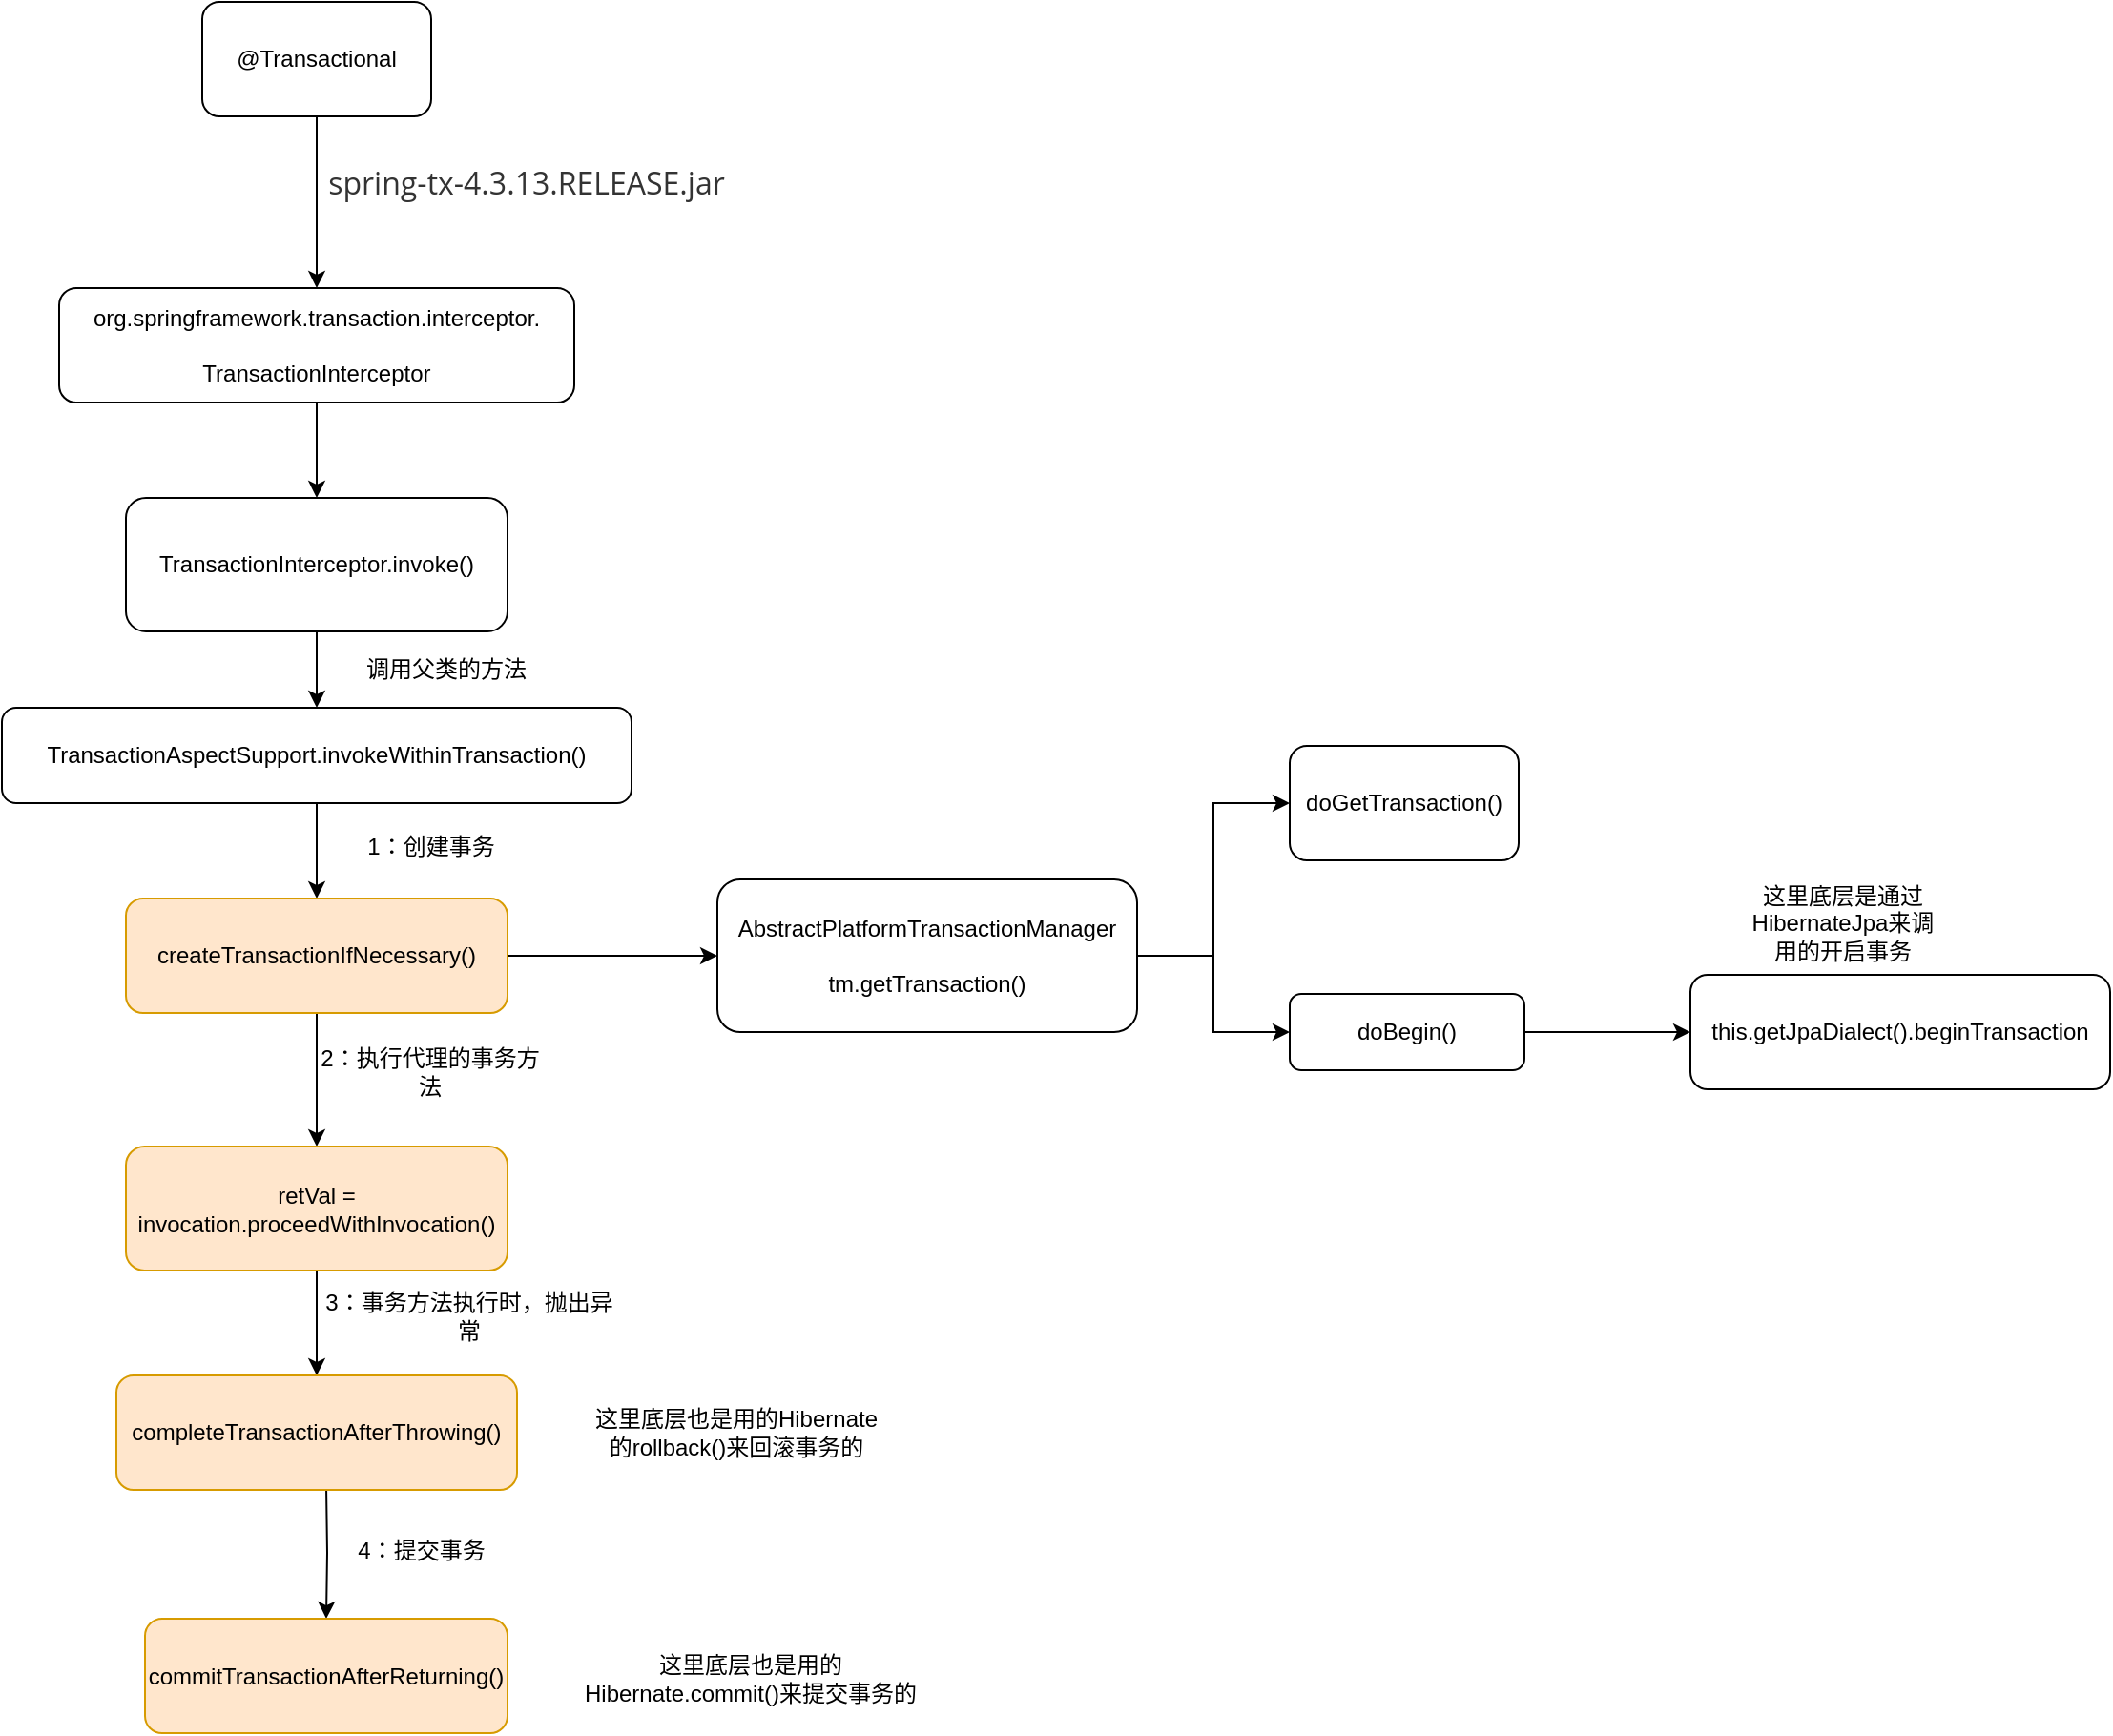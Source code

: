 <mxfile version="12.2.2" type="github" pages="1">
  <diagram id="tJBsUqAIiWFZbTOXgKHA" name="第 1 页">
    <mxGraphModel dx="1422" dy="762" grid="1" gridSize="10" guides="1" tooltips="1" connect="1" arrows="1" fold="1" page="1" pageScale="1" pageWidth="827" pageHeight="1169" math="0" shadow="0">
      <root>
        <mxCell id="0"/>
        <mxCell id="1" parent="0"/>
        <mxCell id="SvSKkEP0Ot1hwkH4o2vd-4" style="edgeStyle=orthogonalEdgeStyle;rounded=0;orthogonalLoop=1;jettySize=auto;html=1;entryX=0.5;entryY=0;entryDx=0;entryDy=0;" edge="1" parent="1" source="SvSKkEP0Ot1hwkH4o2vd-1" target="SvSKkEP0Ot1hwkH4o2vd-2">
          <mxGeometry relative="1" as="geometry"/>
        </mxCell>
        <mxCell id="SvSKkEP0Ot1hwkH4o2vd-1" value="@Transactional" style="rounded=1;whiteSpace=wrap;html=1;" vertex="1" parent="1">
          <mxGeometry x="230" y="110" width="120" height="60" as="geometry"/>
        </mxCell>
        <mxCell id="SvSKkEP0Ot1hwkH4o2vd-6" style="edgeStyle=orthogonalEdgeStyle;rounded=0;orthogonalLoop=1;jettySize=auto;html=1;entryX=0.5;entryY=0;entryDx=0;entryDy=0;" edge="1" parent="1" source="SvSKkEP0Ot1hwkH4o2vd-2" target="SvSKkEP0Ot1hwkH4o2vd-5">
          <mxGeometry relative="1" as="geometry"/>
        </mxCell>
        <mxCell id="SvSKkEP0Ot1hwkH4o2vd-2" value="org.springframework.transaction.interceptor.&lt;br&gt;&lt;br&gt;TransactionInterceptor" style="rounded=1;whiteSpace=wrap;html=1;" vertex="1" parent="1">
          <mxGeometry x="155" y="260" width="270" height="60" as="geometry"/>
        </mxCell>
        <mxCell id="SvSKkEP0Ot1hwkH4o2vd-3" value="&lt;span style=&quot;color: rgb(51 , 51 , 51) ; font-family: &amp;#34;open sans&amp;#34; , &amp;#34;clear sans&amp;#34; , &amp;#34;helvetica neue&amp;#34; , &amp;#34;helvetica&amp;#34; , &amp;#34;arial&amp;#34; , sans-serif ; font-size: 16px ; white-space: pre-wrap ; background-color: rgb(255 , 255 , 255)&quot;&gt;spring-tx-4.3.13.RELEASE.jar&lt;/span&gt;" style="text;html=1;strokeColor=none;fillColor=none;align=center;verticalAlign=middle;whiteSpace=wrap;rounded=0;" vertex="1" parent="1">
          <mxGeometry x="270" y="190" width="260" height="30" as="geometry"/>
        </mxCell>
        <mxCell id="SvSKkEP0Ot1hwkH4o2vd-21" style="edgeStyle=orthogonalEdgeStyle;rounded=0;orthogonalLoop=1;jettySize=auto;html=1;entryX=0.5;entryY=0;entryDx=0;entryDy=0;" edge="1" parent="1" source="SvSKkEP0Ot1hwkH4o2vd-5" target="SvSKkEP0Ot1hwkH4o2vd-7">
          <mxGeometry relative="1" as="geometry"/>
        </mxCell>
        <mxCell id="SvSKkEP0Ot1hwkH4o2vd-5" value="TransactionInterceptor.invoke()" style="rounded=1;whiteSpace=wrap;html=1;" vertex="1" parent="1">
          <mxGeometry x="190" y="370" width="200" height="70" as="geometry"/>
        </mxCell>
        <mxCell id="SvSKkEP0Ot1hwkH4o2vd-22" style="edgeStyle=orthogonalEdgeStyle;rounded=0;orthogonalLoop=1;jettySize=auto;html=1;entryX=0.5;entryY=0;entryDx=0;entryDy=0;" edge="1" parent="1" source="SvSKkEP0Ot1hwkH4o2vd-7" target="SvSKkEP0Ot1hwkH4o2vd-9">
          <mxGeometry relative="1" as="geometry"/>
        </mxCell>
        <mxCell id="SvSKkEP0Ot1hwkH4o2vd-7" value="TransactionAspectSupport.invokeWithinTransaction()" style="rounded=1;whiteSpace=wrap;html=1;" vertex="1" parent="1">
          <mxGeometry x="125" y="480" width="330" height="50" as="geometry"/>
        </mxCell>
        <mxCell id="SvSKkEP0Ot1hwkH4o2vd-18" style="edgeStyle=orthogonalEdgeStyle;rounded=0;orthogonalLoop=1;jettySize=auto;html=1;" edge="1" parent="1" source="SvSKkEP0Ot1hwkH4o2vd-9" target="SvSKkEP0Ot1hwkH4o2vd-10">
          <mxGeometry relative="1" as="geometry"/>
        </mxCell>
        <mxCell id="SvSKkEP0Ot1hwkH4o2vd-36" style="edgeStyle=orthogonalEdgeStyle;rounded=0;orthogonalLoop=1;jettySize=auto;html=1;" edge="1" parent="1" source="SvSKkEP0Ot1hwkH4o2vd-9" target="SvSKkEP0Ot1hwkH4o2vd-31">
          <mxGeometry relative="1" as="geometry"/>
        </mxCell>
        <mxCell id="SvSKkEP0Ot1hwkH4o2vd-9" value="createTransactionIfNecessary()" style="rounded=1;whiteSpace=wrap;html=1;fillColor=#ffe6cc;strokeColor=#d79b00;" vertex="1" parent="1">
          <mxGeometry x="190" y="580" width="200" height="60" as="geometry"/>
        </mxCell>
        <mxCell id="SvSKkEP0Ot1hwkH4o2vd-24" style="edgeStyle=orthogonalEdgeStyle;rounded=0;orthogonalLoop=1;jettySize=auto;html=1;entryX=0.5;entryY=0;entryDx=0;entryDy=0;" edge="1" parent="1" source="SvSKkEP0Ot1hwkH4o2vd-10" target="SvSKkEP0Ot1hwkH4o2vd-11">
          <mxGeometry relative="1" as="geometry"/>
        </mxCell>
        <mxCell id="SvSKkEP0Ot1hwkH4o2vd-10" value="retVal = invocation.proceedWithInvocation()" style="rounded=1;whiteSpace=wrap;html=1;fillColor=#ffe6cc;strokeColor=#d79b00;" vertex="1" parent="1">
          <mxGeometry x="190" y="710" width="200" height="65" as="geometry"/>
        </mxCell>
        <mxCell id="SvSKkEP0Ot1hwkH4o2vd-20" style="edgeStyle=orthogonalEdgeStyle;rounded=0;orthogonalLoop=1;jettySize=auto;html=1;entryX=0.5;entryY=0;entryDx=0;entryDy=0;" edge="1" parent="1" target="SvSKkEP0Ot1hwkH4o2vd-12">
          <mxGeometry relative="1" as="geometry">
            <mxPoint x="295" y="887.5" as="sourcePoint"/>
          </mxGeometry>
        </mxCell>
        <mxCell id="SvSKkEP0Ot1hwkH4o2vd-11" value="completeTransactionAfterThrowing()" style="rounded=1;whiteSpace=wrap;html=1;fillColor=#ffe6cc;strokeColor=#d79b00;" vertex="1" parent="1">
          <mxGeometry x="185" y="830" width="210" height="60" as="geometry"/>
        </mxCell>
        <mxCell id="SvSKkEP0Ot1hwkH4o2vd-12" value="commitTransactionAfterReturning()" style="rounded=1;whiteSpace=wrap;html=1;fillColor=#ffe6cc;strokeColor=#d79b00;" vertex="1" parent="1">
          <mxGeometry x="200" y="957.5" width="190" height="60" as="geometry"/>
        </mxCell>
        <mxCell id="SvSKkEP0Ot1hwkH4o2vd-25" value="调用父类的方法" style="text;html=1;strokeColor=none;fillColor=none;align=center;verticalAlign=middle;whiteSpace=wrap;rounded=0;" vertex="1" parent="1">
          <mxGeometry x="303" y="455" width="110" height="10" as="geometry"/>
        </mxCell>
        <mxCell id="SvSKkEP0Ot1hwkH4o2vd-26" value="1：创建事务" style="text;html=1;strokeColor=none;fillColor=none;align=center;verticalAlign=middle;whiteSpace=wrap;rounded=0;" vertex="1" parent="1">
          <mxGeometry x="310" y="545" width="80" height="15" as="geometry"/>
        </mxCell>
        <mxCell id="SvSKkEP0Ot1hwkH4o2vd-27" value="2：执行代理的事务方法" style="text;html=1;strokeColor=none;fillColor=none;align=center;verticalAlign=middle;whiteSpace=wrap;rounded=0;" vertex="1" parent="1">
          <mxGeometry x="286" y="650" width="127" height="41" as="geometry"/>
        </mxCell>
        <mxCell id="SvSKkEP0Ot1hwkH4o2vd-28" value="3：事务方法执行时，抛出异常" style="text;html=1;strokeColor=none;fillColor=none;align=center;verticalAlign=middle;whiteSpace=wrap;rounded=0;" vertex="1" parent="1">
          <mxGeometry x="290" y="790" width="160" height="17" as="geometry"/>
        </mxCell>
        <mxCell id="SvSKkEP0Ot1hwkH4o2vd-29" value="4：提交事务" style="text;html=1;strokeColor=none;fillColor=none;align=center;verticalAlign=middle;whiteSpace=wrap;rounded=0;" vertex="1" parent="1">
          <mxGeometry x="310" y="914" width="70" height="16" as="geometry"/>
        </mxCell>
        <mxCell id="SvSKkEP0Ot1hwkH4o2vd-37" style="edgeStyle=orthogonalEdgeStyle;rounded=0;orthogonalLoop=1;jettySize=auto;html=1;entryX=0;entryY=0.5;entryDx=0;entryDy=0;" edge="1" parent="1" source="SvSKkEP0Ot1hwkH4o2vd-31" target="SvSKkEP0Ot1hwkH4o2vd-32">
          <mxGeometry relative="1" as="geometry"/>
        </mxCell>
        <mxCell id="SvSKkEP0Ot1hwkH4o2vd-38" style="edgeStyle=orthogonalEdgeStyle;rounded=0;orthogonalLoop=1;jettySize=auto;html=1;entryX=0;entryY=0.5;entryDx=0;entryDy=0;" edge="1" parent="1" source="SvSKkEP0Ot1hwkH4o2vd-31" target="SvSKkEP0Ot1hwkH4o2vd-33">
          <mxGeometry relative="1" as="geometry"/>
        </mxCell>
        <mxCell id="SvSKkEP0Ot1hwkH4o2vd-31" value="AbstractPlatformTransactionManager&lt;br&gt;&lt;br&gt;tm.getTransaction()" style="rounded=1;whiteSpace=wrap;html=1;" vertex="1" parent="1">
          <mxGeometry x="500" y="570" width="220" height="80" as="geometry"/>
        </mxCell>
        <mxCell id="SvSKkEP0Ot1hwkH4o2vd-32" value="doGetTransaction()" style="rounded=1;whiteSpace=wrap;html=1;" vertex="1" parent="1">
          <mxGeometry x="800" y="500" width="120" height="60" as="geometry"/>
        </mxCell>
        <mxCell id="SvSKkEP0Ot1hwkH4o2vd-39" style="edgeStyle=orthogonalEdgeStyle;rounded=0;orthogonalLoop=1;jettySize=auto;html=1;" edge="1" parent="1" source="SvSKkEP0Ot1hwkH4o2vd-33" target="SvSKkEP0Ot1hwkH4o2vd-34">
          <mxGeometry relative="1" as="geometry"/>
        </mxCell>
        <mxCell id="SvSKkEP0Ot1hwkH4o2vd-33" value="doBegin()" style="rounded=1;whiteSpace=wrap;html=1;" vertex="1" parent="1">
          <mxGeometry x="800" y="630" width="123" height="40" as="geometry"/>
        </mxCell>
        <mxCell id="SvSKkEP0Ot1hwkH4o2vd-34" value="this.getJpaDialect().beginTransaction" style="rounded=1;whiteSpace=wrap;html=1;" vertex="1" parent="1">
          <mxGeometry x="1010" y="620" width="220" height="60" as="geometry"/>
        </mxCell>
        <mxCell id="SvSKkEP0Ot1hwkH4o2vd-35" value="这里底层是通过HibernateJpa来调用的开启事务" style="text;html=1;strokeColor=none;fillColor=none;align=center;verticalAlign=middle;whiteSpace=wrap;rounded=0;" vertex="1" parent="1">
          <mxGeometry x="1040" y="575" width="100" height="35" as="geometry"/>
        </mxCell>
        <mxCell id="SvSKkEP0Ot1hwkH4o2vd-40" value="这里底层也是用的Hibernate.commit()来提交事务的" style="text;html=1;strokeColor=none;fillColor=none;align=center;verticalAlign=middle;whiteSpace=wrap;rounded=0;" vertex="1" parent="1">
          <mxGeometry x="425" y="967" width="185" height="44" as="geometry"/>
        </mxCell>
        <mxCell id="SvSKkEP0Ot1hwkH4o2vd-41" value="这里底层也是用的Hibernate的rollback()来回滚事务的" style="text;html=1;strokeColor=none;fillColor=none;align=center;verticalAlign=middle;whiteSpace=wrap;rounded=0;" vertex="1" parent="1">
          <mxGeometry x="430" y="839" width="160" height="41" as="geometry"/>
        </mxCell>
      </root>
    </mxGraphModel>
  </diagram>
</mxfile>
